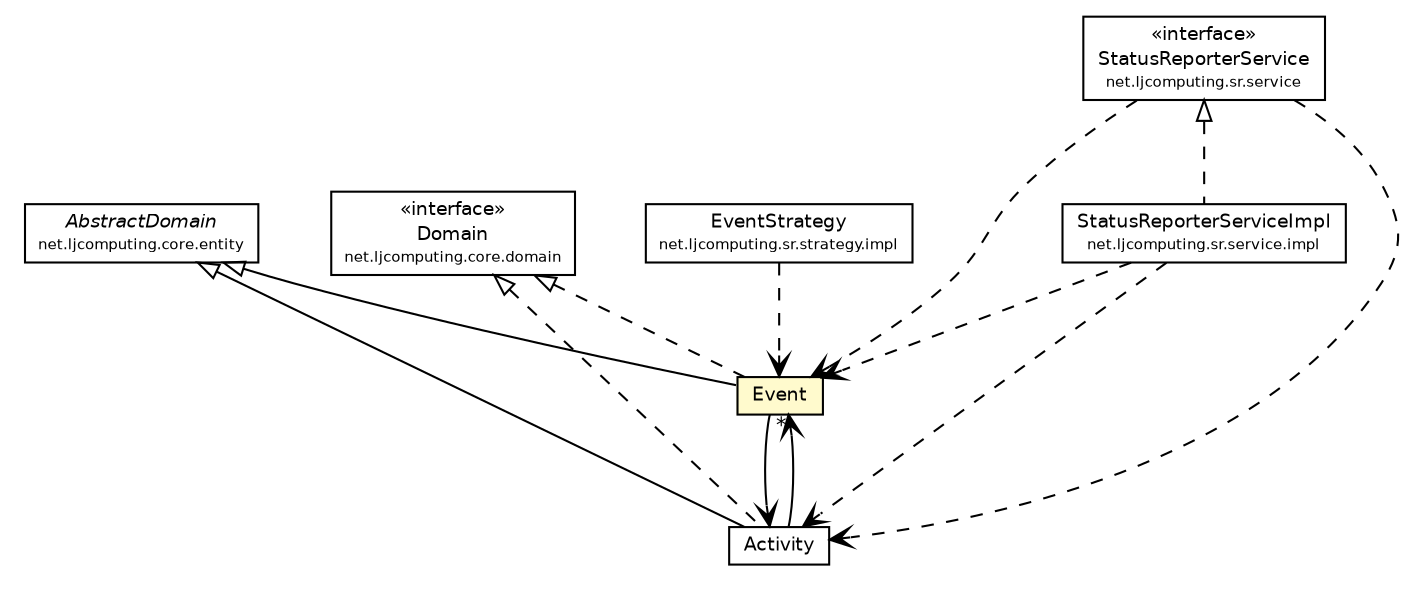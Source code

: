 #!/usr/local/bin/dot
#
# Class diagram 
# Generated by UMLGraph version R5_6-24-gf6e263 (http://www.umlgraph.org/)
#

digraph G {
	edge [fontname="Helvetica",fontsize=10,labelfontname="Helvetica",labelfontsize=10];
	node [fontname="Helvetica",fontsize=10,shape=plaintext];
	nodesep=0.25;
	ranksep=0.5;
	// net.ljcomputing.core.entity.AbstractDomain
	c1769 [label=<<table title="net.ljcomputing.core.entity.AbstractDomain" border="0" cellborder="1" cellspacing="0" cellpadding="2" port="p" href="../../core/entity/AbstractDomain.html">
		<tr><td><table border="0" cellspacing="0" cellpadding="1">
<tr><td align="center" balign="center"><font face="Helvetica-Oblique"> AbstractDomain </font></td></tr>
<tr><td align="center" balign="center"><font point-size="7.0"> net.ljcomputing.core.entity </font></td></tr>
		</table></td></tr>
		</table>>, URL="../../core/entity/AbstractDomain.html", fontname="Helvetica", fontcolor="black", fontsize=9.0];
	// net.ljcomputing.core.domain.Domain
	c1778 [label=<<table title="net.ljcomputing.core.domain.Domain" border="0" cellborder="1" cellspacing="0" cellpadding="2" port="p" href="../../core/domain/Domain.html">
		<tr><td><table border="0" cellspacing="0" cellpadding="1">
<tr><td align="center" balign="center"> &#171;interface&#187; </td></tr>
<tr><td align="center" balign="center"> Domain </td></tr>
<tr><td align="center" balign="center"><font point-size="7.0"> net.ljcomputing.core.domain </font></td></tr>
		</table></td></tr>
		</table>>, URL="../../core/domain/Domain.html", fontname="Helvetica", fontcolor="black", fontsize=9.0];
	// net.ljcomputing.sr.strategy.impl.EventStrategy
	c1787 [label=<<table title="net.ljcomputing.sr.strategy.impl.EventStrategy" border="0" cellborder="1" cellspacing="0" cellpadding="2" port="p" href="../strategy/impl/EventStrategy.html">
		<tr><td><table border="0" cellspacing="0" cellpadding="1">
<tr><td align="center" balign="center"> EventStrategy </td></tr>
<tr><td align="center" balign="center"><font point-size="7.0"> net.ljcomputing.sr.strategy.impl </font></td></tr>
		</table></td></tr>
		</table>>, URL="../strategy/impl/EventStrategy.html", fontname="Helvetica", fontcolor="black", fontsize=9.0];
	// net.ljcomputing.sr.domain.Event
	c1793 [label=<<table title="net.ljcomputing.sr.domain.Event" border="0" cellborder="1" cellspacing="0" cellpadding="2" port="p" bgcolor="lemonChiffon" href="./Event.html">
		<tr><td><table border="0" cellspacing="0" cellpadding="1">
<tr><td align="center" balign="center"> Event </td></tr>
		</table></td></tr>
		</table>>, URL="./Event.html", fontname="Helvetica", fontcolor="black", fontsize=9.0];
	// net.ljcomputing.sr.domain.Activity
	c1794 [label=<<table title="net.ljcomputing.sr.domain.Activity" border="0" cellborder="1" cellspacing="0" cellpadding="2" port="p" href="./Activity.html">
		<tr><td><table border="0" cellspacing="0" cellpadding="1">
<tr><td align="center" balign="center"> Activity </td></tr>
		</table></td></tr>
		</table>>, URL="./Activity.html", fontname="Helvetica", fontcolor="black", fontsize=9.0];
	// net.ljcomputing.sr.service.impl.StatusReporterServiceImpl
	c1797 [label=<<table title="net.ljcomputing.sr.service.impl.StatusReporterServiceImpl" border="0" cellborder="1" cellspacing="0" cellpadding="2" port="p" href="../service/impl/StatusReporterServiceImpl.html">
		<tr><td><table border="0" cellspacing="0" cellpadding="1">
<tr><td align="center" balign="center"> StatusReporterServiceImpl </td></tr>
<tr><td align="center" balign="center"><font point-size="7.0"> net.ljcomputing.sr.service.impl </font></td></tr>
		</table></td></tr>
		</table>>, URL="../service/impl/StatusReporterServiceImpl.html", fontname="Helvetica", fontcolor="black", fontsize=9.0];
	// net.ljcomputing.sr.service.StatusReporterService
	c1802 [label=<<table title="net.ljcomputing.sr.service.StatusReporterService" border="0" cellborder="1" cellspacing="0" cellpadding="2" port="p" href="../service/StatusReporterService.html">
		<tr><td><table border="0" cellspacing="0" cellpadding="1">
<tr><td align="center" balign="center"> &#171;interface&#187; </td></tr>
<tr><td align="center" balign="center"> StatusReporterService </td></tr>
<tr><td align="center" balign="center"><font point-size="7.0"> net.ljcomputing.sr.service </font></td></tr>
		</table></td></tr>
		</table>>, URL="../service/StatusReporterService.html", fontname="Helvetica", fontcolor="black", fontsize=9.0];
	//net.ljcomputing.sr.domain.Event extends net.ljcomputing.core.entity.AbstractDomain
	c1769:p -> c1793:p [dir=back,arrowtail=empty];
	//net.ljcomputing.sr.domain.Event implements net.ljcomputing.core.domain.Domain
	c1778:p -> c1793:p [dir=back,arrowtail=empty,style=dashed];
	//net.ljcomputing.sr.domain.Activity extends net.ljcomputing.core.entity.AbstractDomain
	c1769:p -> c1794:p [dir=back,arrowtail=empty];
	//net.ljcomputing.sr.domain.Activity implements net.ljcomputing.core.domain.Domain
	c1778:p -> c1794:p [dir=back,arrowtail=empty,style=dashed];
	//net.ljcomputing.sr.service.impl.StatusReporterServiceImpl implements net.ljcomputing.sr.service.StatusReporterService
	c1802:p -> c1797:p [dir=back,arrowtail=empty,style=dashed];
	// net.ljcomputing.sr.domain.Event NAVASSOC net.ljcomputing.sr.domain.Activity
	c1793:p -> c1794:p [taillabel="", label="", headlabel="", fontname="Helvetica", fontcolor="black", fontsize=10.0, color="black", arrowhead=open];
	// net.ljcomputing.sr.domain.Activity NAVASSOC net.ljcomputing.sr.domain.Event
	c1794:p -> c1793:p [taillabel="", label="", headlabel="*", fontname="Helvetica", fontcolor="black", fontsize=10.0, color="black", arrowhead=open];
	// net.ljcomputing.sr.strategy.impl.EventStrategy DEPEND net.ljcomputing.sr.domain.Event
	c1787:p -> c1793:p [taillabel="", label="", headlabel="", fontname="Helvetica", fontcolor="black", fontsize=10.0, color="black", arrowhead=open, style=dashed];
	// net.ljcomputing.sr.service.impl.StatusReporterServiceImpl DEPEND net.ljcomputing.sr.domain.Event
	c1797:p -> c1793:p [taillabel="", label="", headlabel="", fontname="Helvetica", fontcolor="black", fontsize=10.0, color="black", arrowhead=open, style=dashed];
	// net.ljcomputing.sr.service.impl.StatusReporterServiceImpl DEPEND net.ljcomputing.sr.domain.Activity
	c1797:p -> c1794:p [taillabel="", label="", headlabel="", fontname="Helvetica", fontcolor="black", fontsize=10.0, color="black", arrowhead=open, style=dashed];
	// net.ljcomputing.sr.service.StatusReporterService DEPEND net.ljcomputing.sr.domain.Event
	c1802:p -> c1793:p [taillabel="", label="", headlabel="", fontname="Helvetica", fontcolor="black", fontsize=10.0, color="black", arrowhead=open, style=dashed];
	// net.ljcomputing.sr.service.StatusReporterService DEPEND net.ljcomputing.sr.domain.Activity
	c1802:p -> c1794:p [taillabel="", label="", headlabel="", fontname="Helvetica", fontcolor="black", fontsize=10.0, color="black", arrowhead=open, style=dashed];
}

